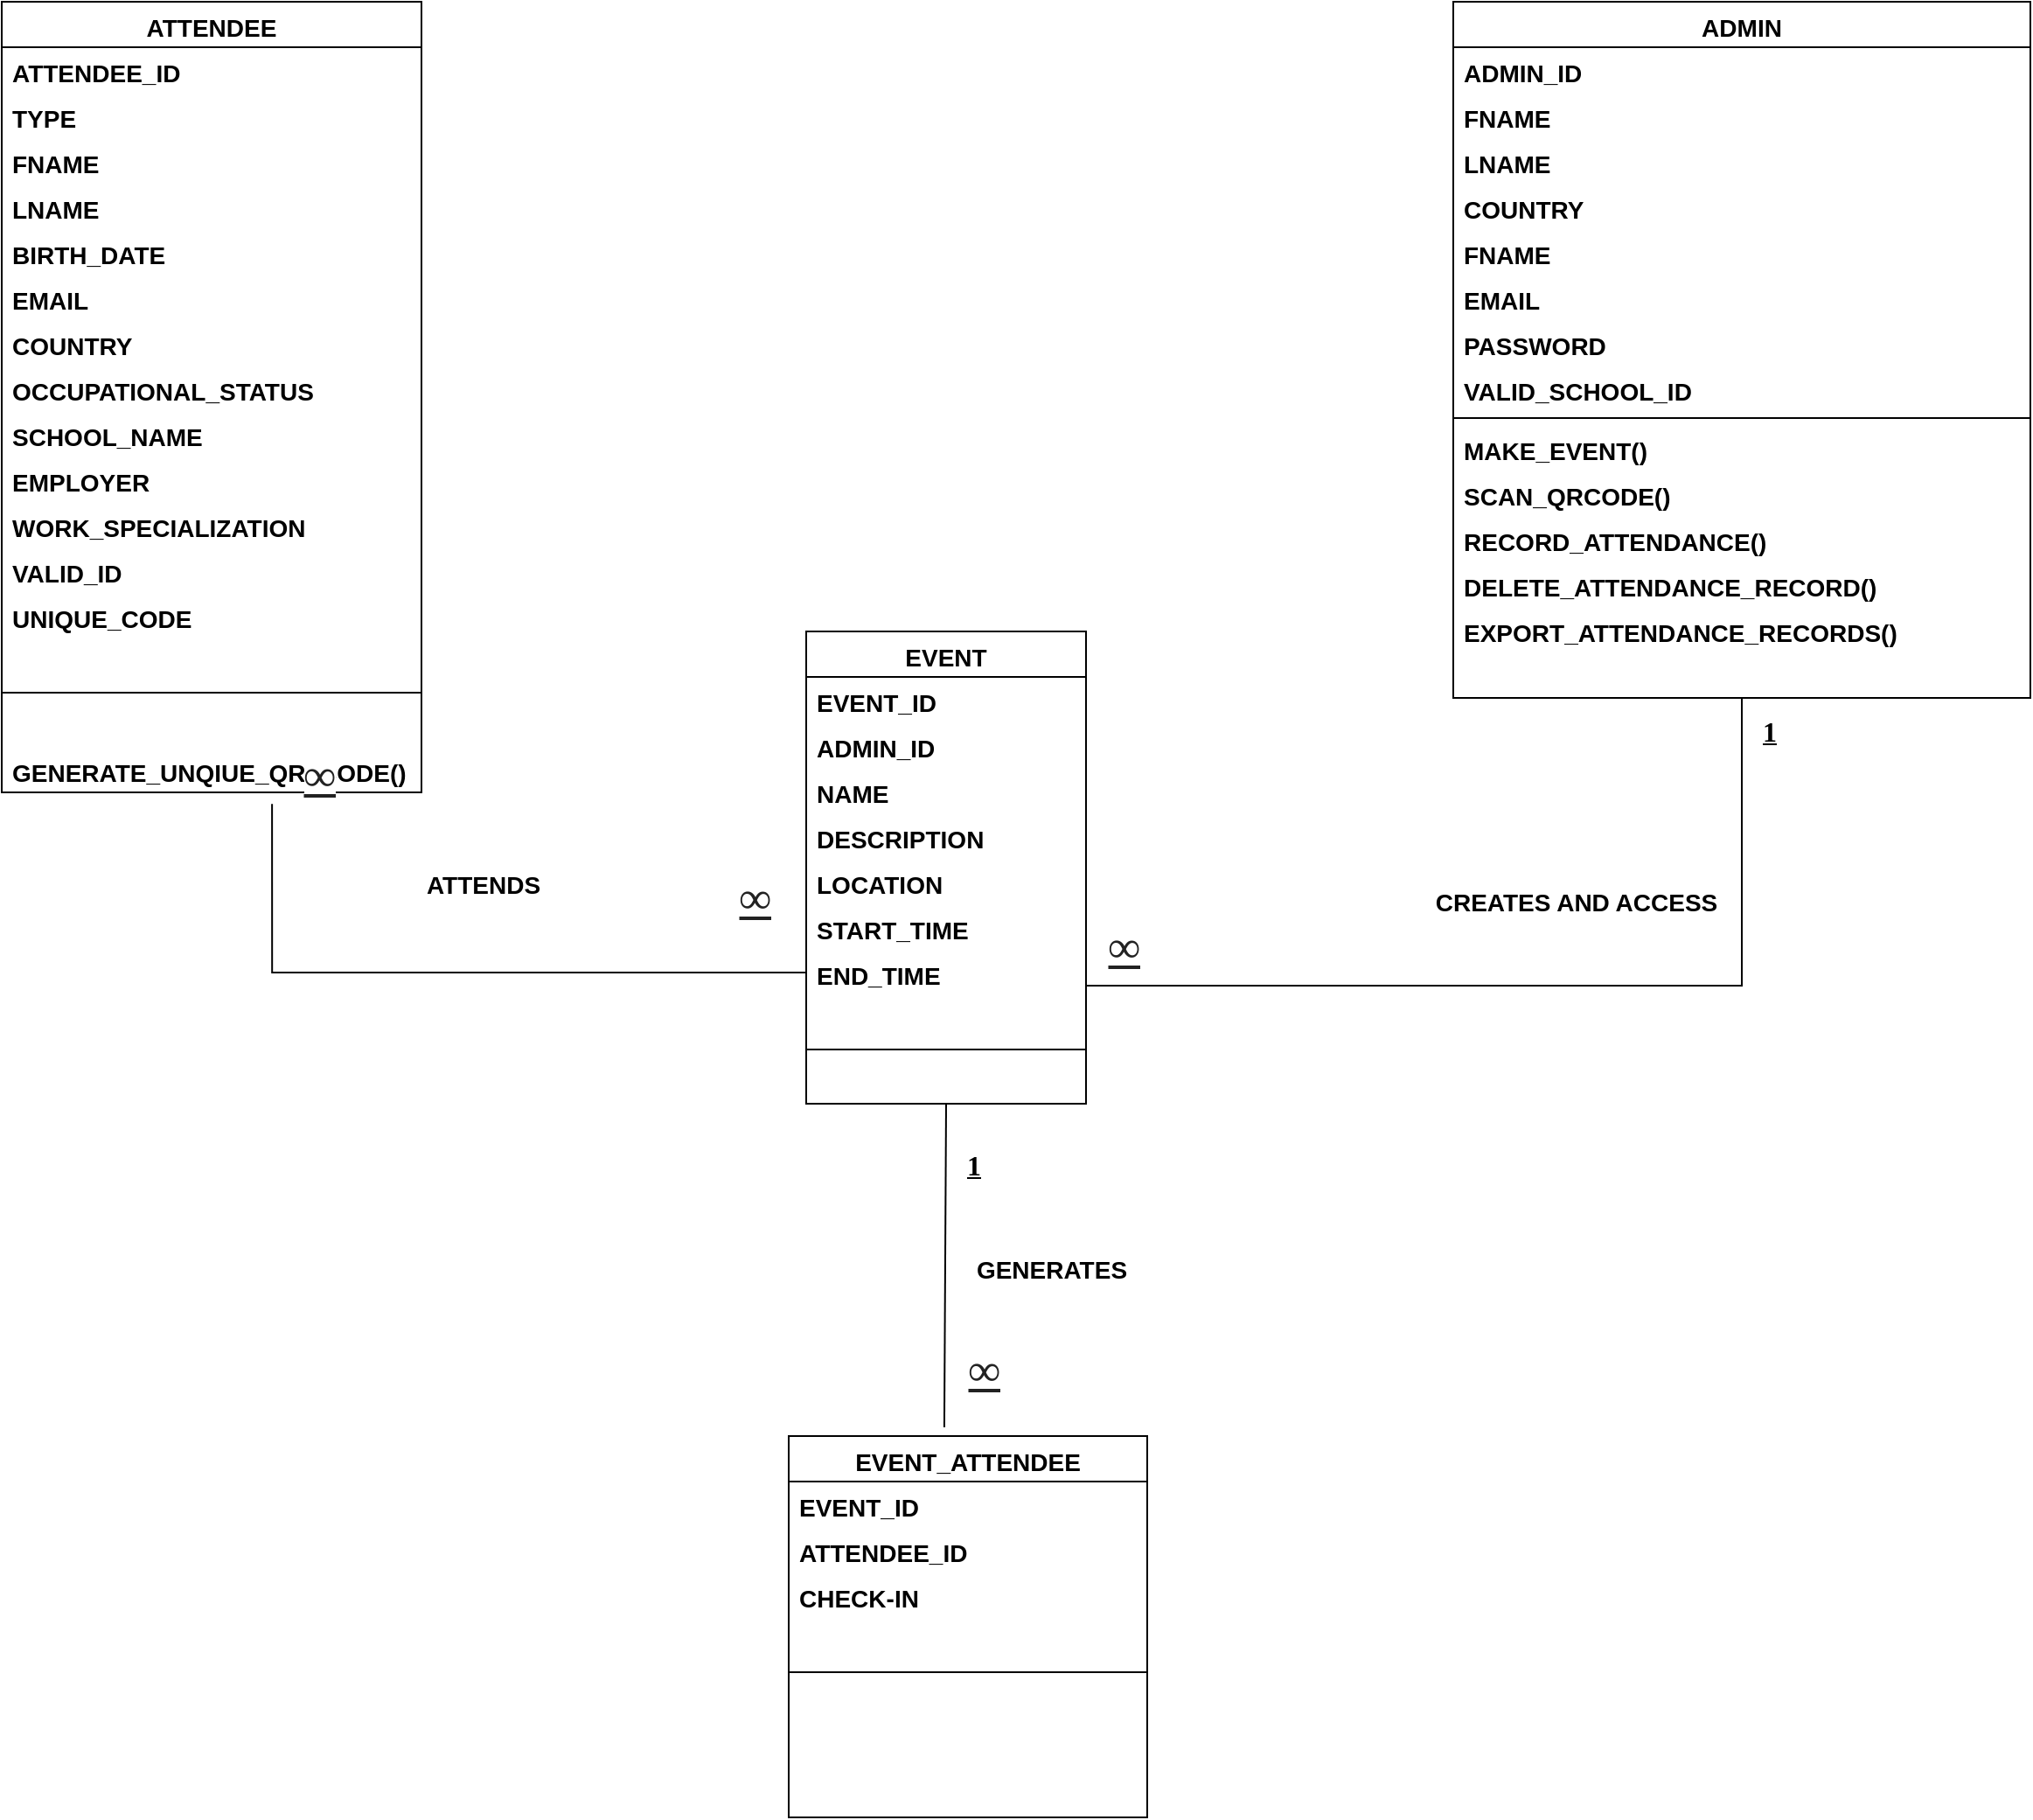 <mxfile version="24.2.5" type="device">
  <diagram name="Page-1" id="1V9v-ihTE4OdS7-O7ssR">
    <mxGraphModel dx="1114" dy="664" grid="1" gridSize="10" guides="1" tooltips="1" connect="1" arrows="1" fold="1" page="1" pageScale="1" pageWidth="850" pageHeight="1100" math="0" shadow="0">
      <root>
        <mxCell id="0" />
        <mxCell id="1" parent="0" />
        <mxCell id="C-_YA7ob9BhJ3NEAPIPZ-8" value="ADMIN" style="swimlane;fontStyle=1;align=center;verticalAlign=top;childLayout=stackLayout;horizontal=1;startSize=26;horizontalStack=0;resizeParent=1;resizeLast=0;collapsible=1;marginBottom=0;rounded=0;shadow=0;strokeWidth=1;fontSize=14;" parent="1" vertex="1">
          <mxGeometry x="960" y="810" width="330" height="398" as="geometry">
            <mxRectangle x="550" y="140" width="160" height="26" as="alternateBounds" />
          </mxGeometry>
        </mxCell>
        <mxCell id="PILxaBpNoNDFwZcB2TvU-3" value="ADMIN_ID" style="text;align=left;verticalAlign=top;spacingLeft=4;spacingRight=4;overflow=hidden;rotatable=0;points=[[0,0.5],[1,0.5]];portConstraint=eastwest;fontStyle=1;fontSize=14;" parent="C-_YA7ob9BhJ3NEAPIPZ-8" vertex="1">
          <mxGeometry y="26" width="330" height="26" as="geometry" />
        </mxCell>
        <mxCell id="PILxaBpNoNDFwZcB2TvU-13" value="FNAME" style="text;align=left;verticalAlign=top;spacingLeft=4;spacingRight=4;overflow=hidden;rotatable=0;points=[[0,0.5],[1,0.5]];portConstraint=eastwest;fontStyle=1;fontSize=14;" parent="C-_YA7ob9BhJ3NEAPIPZ-8" vertex="1">
          <mxGeometry y="52" width="330" height="26" as="geometry" />
        </mxCell>
        <mxCell id="PILxaBpNoNDFwZcB2TvU-8" value="LNAME" style="text;align=left;verticalAlign=top;spacingLeft=4;spacingRight=4;overflow=hidden;rotatable=0;points=[[0,0.5],[1,0.5]];portConstraint=eastwest;rounded=0;shadow=0;html=0;fontStyle=1;fontSize=14;" parent="C-_YA7ob9BhJ3NEAPIPZ-8" vertex="1">
          <mxGeometry y="78" width="330" height="26" as="geometry" />
        </mxCell>
        <mxCell id="PILxaBpNoNDFwZcB2TvU-9" value="COUNTRY" style="text;align=left;verticalAlign=top;spacingLeft=4;spacingRight=4;overflow=hidden;rotatable=0;points=[[0,0.5],[1,0.5]];portConstraint=eastwest;rounded=0;shadow=0;html=0;fontStyle=1;fontSize=14;" parent="C-_YA7ob9BhJ3NEAPIPZ-8" vertex="1">
          <mxGeometry y="104" width="330" height="26" as="geometry" />
        </mxCell>
        <mxCell id="PILxaBpNoNDFwZcB2TvU-7" value="FNAME" style="text;align=left;verticalAlign=top;spacingLeft=4;spacingRight=4;overflow=hidden;rotatable=0;points=[[0,0.5],[1,0.5]];portConstraint=eastwest;fontStyle=1;fontSize=14;" parent="C-_YA7ob9BhJ3NEAPIPZ-8" vertex="1">
          <mxGeometry y="130" width="330" height="26" as="geometry" />
        </mxCell>
        <mxCell id="PILxaBpNoNDFwZcB2TvU-10" value="EMAIL" style="text;align=left;verticalAlign=top;spacingLeft=4;spacingRight=4;overflow=hidden;rotatable=0;points=[[0,0.5],[1,0.5]];portConstraint=eastwest;rounded=0;shadow=0;html=0;fontStyle=1;fontSize=14;" parent="C-_YA7ob9BhJ3NEAPIPZ-8" vertex="1">
          <mxGeometry y="156" width="330" height="26" as="geometry" />
        </mxCell>
        <mxCell id="PILxaBpNoNDFwZcB2TvU-11" value="PASSWORD" style="text;align=left;verticalAlign=top;spacingLeft=4;spacingRight=4;overflow=hidden;rotatable=0;points=[[0,0.5],[1,0.5]];portConstraint=eastwest;rounded=0;shadow=0;html=0;fontStyle=1;fontSize=14;" parent="C-_YA7ob9BhJ3NEAPIPZ-8" vertex="1">
          <mxGeometry y="182" width="330" height="26" as="geometry" />
        </mxCell>
        <mxCell id="C-_YA7ob9BhJ3NEAPIPZ-9" value="VALID_SCHOOL_ID" style="text;align=left;verticalAlign=top;spacingLeft=4;spacingRight=4;overflow=hidden;rotatable=0;points=[[0,0.5],[1,0.5]];portConstraint=eastwest;rounded=0;shadow=0;html=0;fontStyle=1;fontSize=14;" parent="C-_YA7ob9BhJ3NEAPIPZ-8" vertex="1">
          <mxGeometry y="208" width="330" height="26" as="geometry" />
        </mxCell>
        <mxCell id="C-_YA7ob9BhJ3NEAPIPZ-10" value="" style="line;html=1;strokeWidth=1;align=left;verticalAlign=middle;spacingTop=-1;spacingLeft=3;spacingRight=3;rotatable=0;labelPosition=right;points=[];portConstraint=eastwest;fontStyle=1;fontSize=14;" parent="C-_YA7ob9BhJ3NEAPIPZ-8" vertex="1">
          <mxGeometry y="234" width="330" height="8" as="geometry" />
        </mxCell>
        <mxCell id="C-_YA7ob9BhJ3NEAPIPZ-25" value="MAKE_EVENT()" style="text;align=left;verticalAlign=top;spacingLeft=4;spacingRight=4;overflow=hidden;rotatable=0;points=[[0,0.5],[1,0.5]];portConstraint=eastwest;rounded=0;shadow=0;html=0;fontStyle=1;fontSize=14;" parent="C-_YA7ob9BhJ3NEAPIPZ-8" vertex="1">
          <mxGeometry y="242" width="330" height="26" as="geometry" />
        </mxCell>
        <mxCell id="C-_YA7ob9BhJ3NEAPIPZ-27" value="SCAN_QRCODE()" style="text;align=left;verticalAlign=top;spacingLeft=4;spacingRight=4;overflow=hidden;rotatable=0;points=[[0,0.5],[1,0.5]];portConstraint=eastwest;rounded=0;shadow=0;html=0;fontStyle=1;fontSize=14;" parent="C-_YA7ob9BhJ3NEAPIPZ-8" vertex="1">
          <mxGeometry y="268" width="330" height="26" as="geometry" />
        </mxCell>
        <mxCell id="C-_YA7ob9BhJ3NEAPIPZ-28" value="RECORD_ATTENDANCE()" style="text;align=left;verticalAlign=top;spacingLeft=4;spacingRight=4;overflow=hidden;rotatable=0;points=[[0,0.5],[1,0.5]];portConstraint=eastwest;rounded=0;shadow=0;html=0;fontStyle=1;fontSize=14;" parent="C-_YA7ob9BhJ3NEAPIPZ-8" vertex="1">
          <mxGeometry y="294" width="330" height="26" as="geometry" />
        </mxCell>
        <mxCell id="C-_YA7ob9BhJ3NEAPIPZ-32" value="DELETE_ATTENDANCE_RECORD()" style="text;align=left;verticalAlign=top;spacingLeft=4;spacingRight=4;overflow=hidden;rotatable=0;points=[[0,0.5],[1,0.5]];portConstraint=eastwest;rounded=0;shadow=0;html=0;fontStyle=1;fontSize=14;" parent="C-_YA7ob9BhJ3NEAPIPZ-8" vertex="1">
          <mxGeometry y="320" width="330" height="26" as="geometry" />
        </mxCell>
        <mxCell id="jt9Rpqc0SSo82gG_l2bn-1" value="EXPORT_ATTENDANCE_RECORDS()" style="text;align=left;verticalAlign=top;spacingLeft=4;spacingRight=4;overflow=hidden;rotatable=0;points=[[0,0.5],[1,0.5]];portConstraint=eastwest;rounded=0;shadow=0;html=0;fontStyle=1;fontSize=14;" parent="C-_YA7ob9BhJ3NEAPIPZ-8" vertex="1">
          <mxGeometry y="346" width="330" height="26" as="geometry" />
        </mxCell>
        <mxCell id="C-_YA7ob9BhJ3NEAPIPZ-11" value="ATTENDEE" style="swimlane;fontStyle=1;align=center;verticalAlign=top;childLayout=stackLayout;horizontal=1;startSize=26;horizontalStack=0;resizeParent=1;resizeLast=0;collapsible=1;marginBottom=0;rounded=0;shadow=0;strokeWidth=1;fontSize=14;" parent="1" vertex="1">
          <mxGeometry x="130" y="810" width="240" height="452" as="geometry">
            <mxRectangle x="550" y="140" width="160" height="26" as="alternateBounds" />
          </mxGeometry>
        </mxCell>
        <mxCell id="PILxaBpNoNDFwZcB2TvU-1" value="ATTENDEE_ID" style="text;align=left;verticalAlign=top;spacingLeft=4;spacingRight=4;overflow=hidden;rotatable=0;points=[[0,0.5],[1,0.5]];portConstraint=eastwest;fontStyle=1;fontSize=14;" parent="C-_YA7ob9BhJ3NEAPIPZ-11" vertex="1">
          <mxGeometry y="26" width="240" height="26" as="geometry" />
        </mxCell>
        <mxCell id="5rycE57drXAxLoQRYDm0-1" value="TYPE" style="text;align=left;verticalAlign=top;spacingLeft=4;spacingRight=4;overflow=hidden;rotatable=0;points=[[0,0.5],[1,0.5]];portConstraint=eastwest;fontStyle=1;fontSize=14;" parent="C-_YA7ob9BhJ3NEAPIPZ-11" vertex="1">
          <mxGeometry y="52" width="240" height="26" as="geometry" />
        </mxCell>
        <mxCell id="PILxaBpNoNDFwZcB2TvU-14" value="FNAME" style="text;align=left;verticalAlign=top;spacingLeft=4;spacingRight=4;overflow=hidden;rotatable=0;points=[[0,0.5],[1,0.5]];portConstraint=eastwest;fontStyle=1;fontSize=14;" parent="C-_YA7ob9BhJ3NEAPIPZ-11" vertex="1">
          <mxGeometry y="78" width="240" height="26" as="geometry" />
        </mxCell>
        <mxCell id="PILxaBpNoNDFwZcB2TvU-15" value="LNAME" style="text;align=left;verticalAlign=top;spacingLeft=4;spacingRight=4;overflow=hidden;rotatable=0;points=[[0,0.5],[1,0.5]];portConstraint=eastwest;rounded=0;shadow=0;html=0;fontStyle=1;fontSize=14;" parent="C-_YA7ob9BhJ3NEAPIPZ-11" vertex="1">
          <mxGeometry y="104" width="240" height="26" as="geometry" />
        </mxCell>
        <mxCell id="oYo7KDjqIsXuLMj4vYDj-1" value="BIRTH_DATE" style="text;align=left;verticalAlign=top;spacingLeft=4;spacingRight=4;overflow=hidden;rotatable=0;points=[[0,0.5],[1,0.5]];portConstraint=eastwest;rounded=0;shadow=0;html=0;fontStyle=1;fontSize=14;" vertex="1" parent="C-_YA7ob9BhJ3NEAPIPZ-11">
          <mxGeometry y="130" width="240" height="26" as="geometry" />
        </mxCell>
        <mxCell id="C-_YA7ob9BhJ3NEAPIPZ-6" value="EMAIL" style="text;align=left;verticalAlign=top;spacingLeft=4;spacingRight=4;overflow=hidden;rotatable=0;points=[[0,0.5],[1,0.5]];portConstraint=eastwest;rounded=0;shadow=0;html=0;fontStyle=1;fontSize=14;" parent="C-_YA7ob9BhJ3NEAPIPZ-11" vertex="1">
          <mxGeometry y="156" width="240" height="26" as="geometry" />
        </mxCell>
        <mxCell id="C-_YA7ob9BhJ3NEAPIPZ-5" value="COUNTRY" style="text;align=left;verticalAlign=top;spacingLeft=4;spacingRight=4;overflow=hidden;rotatable=0;points=[[0,0.5],[1,0.5]];portConstraint=eastwest;rounded=0;shadow=0;html=0;fontStyle=1;fontSize=14;" parent="C-_YA7ob9BhJ3NEAPIPZ-11" vertex="1">
          <mxGeometry y="182" width="240" height="26" as="geometry" />
        </mxCell>
        <mxCell id="C-_YA7ob9BhJ3NEAPIPZ-13" value="OCCUPATIONAL_STATUS" style="text;align=left;verticalAlign=top;spacingLeft=4;spacingRight=4;overflow=hidden;rotatable=0;points=[[0,0.5],[1,0.5]];portConstraint=eastwest;rounded=0;shadow=0;html=0;fontStyle=1;fontSize=14;" parent="C-_YA7ob9BhJ3NEAPIPZ-11" vertex="1">
          <mxGeometry y="208" width="240" height="26" as="geometry" />
        </mxCell>
        <mxCell id="PILxaBpNoNDFwZcB2TvU-12" value="SCHOOL_NAME" style="text;align=left;verticalAlign=top;spacingLeft=4;spacingRight=4;overflow=hidden;rotatable=0;points=[[0,0.5],[1,0.5]];portConstraint=eastwest;rounded=0;shadow=0;html=0;fontStyle=1;fontSize=14;" parent="C-_YA7ob9BhJ3NEAPIPZ-11" vertex="1">
          <mxGeometry y="234" width="240" height="26" as="geometry" />
        </mxCell>
        <mxCell id="C-_YA7ob9BhJ3NEAPIPZ-14" value="EMPLOYER" style="text;align=left;verticalAlign=top;spacingLeft=4;spacingRight=4;overflow=hidden;rotatable=0;points=[[0,0.5],[1,0.5]];portConstraint=eastwest;rounded=0;shadow=0;html=0;fontStyle=1;fontSize=14;" parent="C-_YA7ob9BhJ3NEAPIPZ-11" vertex="1">
          <mxGeometry y="260" width="240" height="26" as="geometry" />
        </mxCell>
        <mxCell id="5rycE57drXAxLoQRYDm0-2" value="WORK_SPECIALIZATION&#xa;" style="text;align=left;verticalAlign=top;spacingLeft=4;spacingRight=4;overflow=hidden;rotatable=0;points=[[0,0.5],[1,0.5]];portConstraint=eastwest;rounded=0;shadow=0;html=0;fontStyle=1;fontSize=14;" parent="C-_YA7ob9BhJ3NEAPIPZ-11" vertex="1">
          <mxGeometry y="286" width="240" height="26" as="geometry" />
        </mxCell>
        <mxCell id="C-_YA7ob9BhJ3NEAPIPZ-16" value="VALID_ID" style="text;align=left;verticalAlign=top;spacingLeft=4;spacingRight=4;overflow=hidden;rotatable=0;points=[[0,0.5],[1,0.5]];portConstraint=eastwest;rounded=0;shadow=0;html=0;fontStyle=1;fontSize=14;" parent="C-_YA7ob9BhJ3NEAPIPZ-11" vertex="1">
          <mxGeometry y="312" width="240" height="26" as="geometry" />
        </mxCell>
        <mxCell id="Tb6iNUMqegQ_d8c3sUtk-1" value="UNIQUE_CODE" style="text;align=left;verticalAlign=top;spacingLeft=4;spacingRight=4;overflow=hidden;rotatable=0;points=[[0,0.5],[1,0.5]];portConstraint=eastwest;rounded=0;shadow=0;html=0;fontStyle=1;fontSize=14;" parent="C-_YA7ob9BhJ3NEAPIPZ-11" vertex="1">
          <mxGeometry y="338" width="240" height="26" as="geometry" />
        </mxCell>
        <mxCell id="C-_YA7ob9BhJ3NEAPIPZ-17" value="" style="line;html=1;strokeWidth=1;align=left;verticalAlign=middle;spacingTop=-1;spacingLeft=3;spacingRight=3;rotatable=0;labelPosition=right;points=[];portConstraint=eastwest;fontStyle=1;fontSize=14;" parent="C-_YA7ob9BhJ3NEAPIPZ-11" vertex="1">
          <mxGeometry y="364" width="240" height="62" as="geometry" />
        </mxCell>
        <mxCell id="C-_YA7ob9BhJ3NEAPIPZ-35" value="GENERATE_UNQIUE_QR_CODE()" style="text;align=left;verticalAlign=top;spacingLeft=4;spacingRight=4;overflow=hidden;rotatable=0;points=[[0,0.5],[1,0.5]];portConstraint=eastwest;rounded=0;shadow=0;html=0;fontStyle=1;fontSize=14;" parent="C-_YA7ob9BhJ3NEAPIPZ-11" vertex="1">
          <mxGeometry y="426" width="240" height="26" as="geometry" />
        </mxCell>
        <mxCell id="C-_YA7ob9BhJ3NEAPIPZ-18" value="EVENT" style="swimlane;fontStyle=1;align=center;verticalAlign=top;childLayout=stackLayout;horizontal=1;startSize=26;horizontalStack=0;resizeParent=1;resizeLast=0;collapsible=1;marginBottom=0;rounded=0;shadow=0;strokeWidth=1;fontSize=14;" parent="1" vertex="1">
          <mxGeometry x="590" y="1170" width="160" height="270" as="geometry">
            <mxRectangle x="550" y="140" width="160" height="26" as="alternateBounds" />
          </mxGeometry>
        </mxCell>
        <mxCell id="0w4Q-ztAK2Uj9Jr4XVgA-25" value="EVENT_ID" style="text;align=left;verticalAlign=top;spacingLeft=4;spacingRight=4;overflow=hidden;rotatable=0;points=[[0,0.5],[1,0.5]];portConstraint=eastwest;rounded=0;shadow=0;html=0;fontStyle=1;fontSize=14;" parent="C-_YA7ob9BhJ3NEAPIPZ-18" vertex="1">
          <mxGeometry y="26" width="160" height="26" as="geometry" />
        </mxCell>
        <mxCell id="0w4Q-ztAK2Uj9Jr4XVgA-57" value="ADMIN_ID" style="text;align=left;verticalAlign=top;spacingLeft=4;spacingRight=4;overflow=hidden;rotatable=0;points=[[0,0.5],[1,0.5]];portConstraint=eastwest;rounded=0;shadow=0;html=0;fontStyle=1;fontSize=14;" parent="C-_YA7ob9BhJ3NEAPIPZ-18" vertex="1">
          <mxGeometry y="52" width="160" height="26" as="geometry" />
        </mxCell>
        <mxCell id="C-_YA7ob9BhJ3NEAPIPZ-19" value="NAME" style="text;align=left;verticalAlign=top;spacingLeft=4;spacingRight=4;overflow=hidden;rotatable=0;points=[[0,0.5],[1,0.5]];portConstraint=eastwest;fontStyle=1;fontSize=14;" parent="C-_YA7ob9BhJ3NEAPIPZ-18" vertex="1">
          <mxGeometry y="78" width="160" height="26" as="geometry" />
        </mxCell>
        <mxCell id="0w4Q-ztAK2Uj9Jr4XVgA-1" value="DESCRIPTION" style="text;align=left;verticalAlign=top;spacingLeft=4;spacingRight=4;overflow=hidden;rotatable=0;points=[[0,0.5],[1,0.5]];portConstraint=eastwest;rounded=0;shadow=0;html=0;fontStyle=1;fontSize=14;" parent="C-_YA7ob9BhJ3NEAPIPZ-18" vertex="1">
          <mxGeometry y="104" width="160" height="26" as="geometry" />
        </mxCell>
        <mxCell id="C-_YA7ob9BhJ3NEAPIPZ-21" value="LOCATION" style="text;align=left;verticalAlign=top;spacingLeft=4;spacingRight=4;overflow=hidden;rotatable=0;points=[[0,0.5],[1,0.5]];portConstraint=eastwest;rounded=0;shadow=0;html=0;fontStyle=1;fontSize=14;" parent="C-_YA7ob9BhJ3NEAPIPZ-18" vertex="1">
          <mxGeometry y="130" width="160" height="26" as="geometry" />
        </mxCell>
        <mxCell id="C-_YA7ob9BhJ3NEAPIPZ-20" value="START_TIME" style="text;align=left;verticalAlign=top;spacingLeft=4;spacingRight=4;overflow=hidden;rotatable=0;points=[[0,0.5],[1,0.5]];portConstraint=eastwest;rounded=0;shadow=0;html=0;fontStyle=1;fontSize=14;" parent="C-_YA7ob9BhJ3NEAPIPZ-18" vertex="1">
          <mxGeometry y="156" width="160" height="26" as="geometry" />
        </mxCell>
        <mxCell id="C-_YA7ob9BhJ3NEAPIPZ-37" value="END_TIME" style="text;align=left;verticalAlign=top;spacingLeft=4;spacingRight=4;overflow=hidden;rotatable=0;points=[[0,0.5],[1,0.5]];portConstraint=eastwest;rounded=0;shadow=0;html=0;fontStyle=1;fontSize=14;" parent="C-_YA7ob9BhJ3NEAPIPZ-18" vertex="1">
          <mxGeometry y="182" width="160" height="26" as="geometry" />
        </mxCell>
        <mxCell id="C-_YA7ob9BhJ3NEAPIPZ-24" value="" style="line;html=1;strokeWidth=1;align=left;verticalAlign=middle;spacingTop=-1;spacingLeft=3;spacingRight=3;rotatable=0;labelPosition=right;points=[];portConstraint=eastwest;fontStyle=1;fontSize=14;" parent="C-_YA7ob9BhJ3NEAPIPZ-18" vertex="1">
          <mxGeometry y="208" width="160" height="62" as="geometry" />
        </mxCell>
        <mxCell id="C-_YA7ob9BhJ3NEAPIPZ-52" value="" style="endArrow=none;html=1;edgeStyle=orthogonalEdgeStyle;rounded=0;entryX=0;entryY=0.5;entryDx=0;entryDy=0;fontStyle=1;fontSize=14;exitX=0.644;exitY=1.254;exitDx=0;exitDy=0;exitPerimeter=0;" parent="1" source="C-_YA7ob9BhJ3NEAPIPZ-35" target="C-_YA7ob9BhJ3NEAPIPZ-37" edge="1">
          <mxGeometry relative="1" as="geometry">
            <mxPoint x="281" y="1080" as="sourcePoint" />
            <mxPoint x="440" y="1180" as="targetPoint" />
            <Array as="points">
              <mxPoint x="285" y="1365" />
            </Array>
          </mxGeometry>
        </mxCell>
        <mxCell id="C-_YA7ob9BhJ3NEAPIPZ-59" value="" style="endArrow=none;html=1;edgeStyle=orthogonalEdgeStyle;rounded=0;entryX=1;entryY=0.75;entryDx=0;entryDy=0;exitX=0.5;exitY=1;exitDx=0;exitDy=0;fontStyle=1;fontSize=14;" parent="1" source="C-_YA7ob9BhJ3NEAPIPZ-8" target="C-_YA7ob9BhJ3NEAPIPZ-18" edge="1">
          <mxGeometry relative="1" as="geometry">
            <mxPoint x="980" y="1080" as="sourcePoint" />
            <mxPoint x="1289" y="1287" as="targetPoint" />
          </mxGeometry>
        </mxCell>
        <mxCell id="C-_YA7ob9BhJ3NEAPIPZ-60" value="&lt;font size=&quot;1&quot; face=&quot;Lucida Console&quot; style=&quot;&quot;&gt;&lt;u style=&quot;font-size: 16px;&quot;&gt;1&lt;/u&gt;&lt;/font&gt;" style="edgeLabel;resizable=0;html=1;align=left;verticalAlign=bottom;fontStyle=1;fontSize=15;" parent="C-_YA7ob9BhJ3NEAPIPZ-59" connectable="0" vertex="1">
          <mxGeometry x="-1" relative="1" as="geometry">
            <mxPoint x="10" y="30" as="offset" />
          </mxGeometry>
        </mxCell>
        <mxCell id="C-_YA7ob9BhJ3NEAPIPZ-61" value="&lt;span style=&quot;color: rgb(34, 34, 34); font-size: 25.6px; text-align: start; text-wrap: wrap;&quot;&gt;&lt;u style=&quot;&quot;&gt;&lt;font face=&quot;Lucida Console&quot;&gt;∞&lt;/font&gt;&lt;/u&gt;&lt;/span&gt;" style="edgeLabel;resizable=0;html=1;align=right;verticalAlign=bottom;fontStyle=1;fontSize=14;" parent="C-_YA7ob9BhJ3NEAPIPZ-59" connectable="0" vertex="1">
          <mxGeometry x="1" relative="1" as="geometry">
            <mxPoint x="31" y="-4" as="offset" />
          </mxGeometry>
        </mxCell>
        <mxCell id="0w4Q-ztAK2Uj9Jr4XVgA-26" value="&lt;span style=&quot;color: rgb(34, 34, 34); font-size: 25.6px; text-align: start; text-wrap: wrap;&quot;&gt;&lt;u style=&quot;&quot;&gt;&lt;font face=&quot;Lucida Console&quot;&gt;∞&lt;/font&gt;&lt;/u&gt;&lt;/span&gt;" style="edgeLabel;resizable=0;html=1;align=right;verticalAlign=bottom;fontStyle=1;fontSize=14;" parent="C-_YA7ob9BhJ3NEAPIPZ-59" connectable="0" vertex="1">
          <mxGeometry x="1" relative="1" as="geometry">
            <mxPoint x="-180" y="-32" as="offset" />
          </mxGeometry>
        </mxCell>
        <mxCell id="0w4Q-ztAK2Uj9Jr4XVgA-27" value="&lt;span style=&quot;color: rgb(34, 34, 34); font-size: 25.6px; text-align: start; text-wrap: wrap;&quot;&gt;&lt;u style=&quot;&quot;&gt;&lt;font face=&quot;Lucida Console&quot;&gt;∞&lt;/font&gt;&lt;/u&gt;&lt;/span&gt;" style="edgeLabel;resizable=0;html=1;align=right;verticalAlign=bottom;fontStyle=1;fontSize=14;" parent="C-_YA7ob9BhJ3NEAPIPZ-59" connectable="0" vertex="1">
          <mxGeometry x="1" relative="1" as="geometry">
            <mxPoint x="-429" y="-102" as="offset" />
          </mxGeometry>
        </mxCell>
        <mxCell id="0w4Q-ztAK2Uj9Jr4XVgA-44" value="&lt;font size=&quot;1&quot; face=&quot;Lucida Console&quot; style=&quot;&quot;&gt;&lt;u style=&quot;font-size: 16px;&quot;&gt;1&lt;/u&gt;&lt;/font&gt;" style="edgeLabel;resizable=0;html=1;align=left;verticalAlign=bottom;fontStyle=1;fontSize=15;" parent="C-_YA7ob9BhJ3NEAPIPZ-59" connectable="0" vertex="1">
          <mxGeometry x="-1" relative="1" as="geometry">
            <mxPoint x="-445" y="278" as="offset" />
          </mxGeometry>
        </mxCell>
        <mxCell id="0w4Q-ztAK2Uj9Jr4XVgA-52" value="&lt;span style=&quot;color: rgb(34, 34, 34); font-size: 25.6px; text-align: start; text-wrap: wrap;&quot;&gt;&lt;u style=&quot;&quot;&gt;&lt;font face=&quot;Lucida Console&quot;&gt;∞&lt;/font&gt;&lt;/u&gt;&lt;/span&gt;" style="edgeLabel;resizable=0;html=1;align=right;verticalAlign=bottom;fontStyle=1;fontSize=14;" parent="C-_YA7ob9BhJ3NEAPIPZ-59" connectable="0" vertex="1">
          <mxGeometry x="1" relative="1" as="geometry">
            <mxPoint x="-49" y="238" as="offset" />
          </mxGeometry>
        </mxCell>
        <mxCell id="0w4Q-ztAK2Uj9Jr4XVgA-15" value="EVENT_ATTENDEE" style="swimlane;fontStyle=1;align=center;verticalAlign=top;childLayout=stackLayout;horizontal=1;startSize=26;horizontalStack=0;resizeParent=1;resizeLast=0;collapsible=1;marginBottom=0;rounded=0;shadow=0;strokeWidth=1;fontSize=14;" parent="1" vertex="1">
          <mxGeometry x="580" y="1630" width="205" height="218" as="geometry">
            <mxRectangle x="865" y="1530" width="160" height="26" as="alternateBounds" />
          </mxGeometry>
        </mxCell>
        <mxCell id="0w4Q-ztAK2Uj9Jr4XVgA-17" value="EVENT_ID" style="text;align=left;verticalAlign=top;spacingLeft=4;spacingRight=4;overflow=hidden;rotatable=0;points=[[0,0.5],[1,0.5]];portConstraint=eastwest;rounded=0;shadow=0;html=0;fontStyle=1;fontSize=14;" parent="0w4Q-ztAK2Uj9Jr4XVgA-15" vertex="1">
          <mxGeometry y="26" width="205" height="26" as="geometry" />
        </mxCell>
        <mxCell id="0w4Q-ztAK2Uj9Jr4XVgA-18" value="ATTENDEE_ID" style="text;align=left;verticalAlign=top;spacingLeft=4;spacingRight=4;overflow=hidden;rotatable=0;points=[[0,0.5],[1,0.5]];portConstraint=eastwest;rounded=0;shadow=0;html=0;fontStyle=1;fontSize=14;" parent="0w4Q-ztAK2Uj9Jr4XVgA-15" vertex="1">
          <mxGeometry y="52" width="205" height="26" as="geometry" />
        </mxCell>
        <mxCell id="0w4Q-ztAK2Uj9Jr4XVgA-19" value="CHECK-IN" style="text;align=left;verticalAlign=top;spacingLeft=4;spacingRight=4;overflow=hidden;rotatable=0;points=[[0,0.5],[1,0.5]];portConstraint=eastwest;rounded=0;shadow=0;html=0;fontStyle=1;fontSize=14;" parent="0w4Q-ztAK2Uj9Jr4XVgA-15" vertex="1">
          <mxGeometry y="78" width="205" height="26" as="geometry" />
        </mxCell>
        <mxCell id="0w4Q-ztAK2Uj9Jr4XVgA-21" value="" style="line;html=1;strokeWidth=1;align=left;verticalAlign=middle;spacingTop=-1;spacingLeft=3;spacingRight=3;rotatable=0;labelPosition=right;points=[];portConstraint=eastwest;fontStyle=1;fontSize=14;" parent="0w4Q-ztAK2Uj9Jr4XVgA-15" vertex="1">
          <mxGeometry y="104" width="205" height="62" as="geometry" />
        </mxCell>
        <mxCell id="0w4Q-ztAK2Uj9Jr4XVgA-43" value="" style="endArrow=none;html=1;rounded=0;entryX=0.5;entryY=1;entryDx=0;entryDy=0;fontStyle=1;fontSize=14;exitX=0.434;exitY=-0.023;exitDx=0;exitDy=0;exitPerimeter=0;" parent="1" source="0w4Q-ztAK2Uj9Jr4XVgA-15" target="C-_YA7ob9BhJ3NEAPIPZ-18" edge="1">
          <mxGeometry width="50" height="50" relative="1" as="geometry">
            <mxPoint x="956" y="1564" as="sourcePoint" />
            <mxPoint x="710" y="1450" as="targetPoint" />
            <Array as="points" />
          </mxGeometry>
        </mxCell>
        <mxCell id="0w4Q-ztAK2Uj9Jr4XVgA-47" value="CREATES AND ACCESS" style="text;html=1;align=center;verticalAlign=middle;resizable=0;points=[];autosize=1;strokeColor=none;fillColor=none;fontStyle=1;fontSize=14;" parent="1" vertex="1">
          <mxGeometry x="940" y="1310" width="180" height="30" as="geometry" />
        </mxCell>
        <mxCell id="0w4Q-ztAK2Uj9Jr4XVgA-56" value="ATTENDS" style="text;html=1;align=center;verticalAlign=middle;resizable=0;points=[];autosize=1;strokeColor=none;fillColor=none;fontStyle=1;fontSize=14;" parent="1" vertex="1">
          <mxGeometry x="360" y="1300" width="90" height="30" as="geometry" />
        </mxCell>
        <mxCell id="0w4Q-ztAK2Uj9Jr4XVgA-58" value="GENERATES" style="text;html=1;align=center;verticalAlign=middle;resizable=0;points=[];autosize=1;strokeColor=none;fillColor=none;fontStyle=1;fontSize=14;" parent="1" vertex="1">
          <mxGeometry x="675" y="1520" width="110" height="30" as="geometry" />
        </mxCell>
      </root>
    </mxGraphModel>
  </diagram>
</mxfile>
